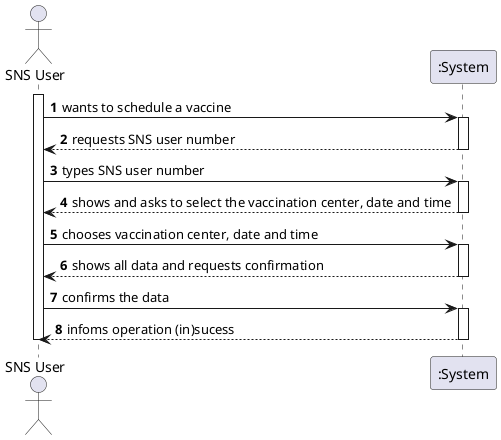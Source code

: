 @startuml
'https://plantuml.com/sequence-diagram

autonumber

actor "SNS User" as User

activate User
User -> ":System" : wants to schedule a vaccine
activate ":System"
":System" --> User : requests SNS user number
deactivate ":System"

User -> ":System" : types SNS user number
activate ":System"
":System" --> User : shows and asks to select the vaccination center, date and time
deactivate ":System"

User -> ":System" : chooses vaccination center, date and time
activate ":System"
":System" --> User : shows all data and requests confirmation
deactivate ":System"

User-> ":System" : confirms the data
activate ":System"
":System" --> User : infoms operation (in)sucess
deactivate ":System"


deactivate User
@enduml